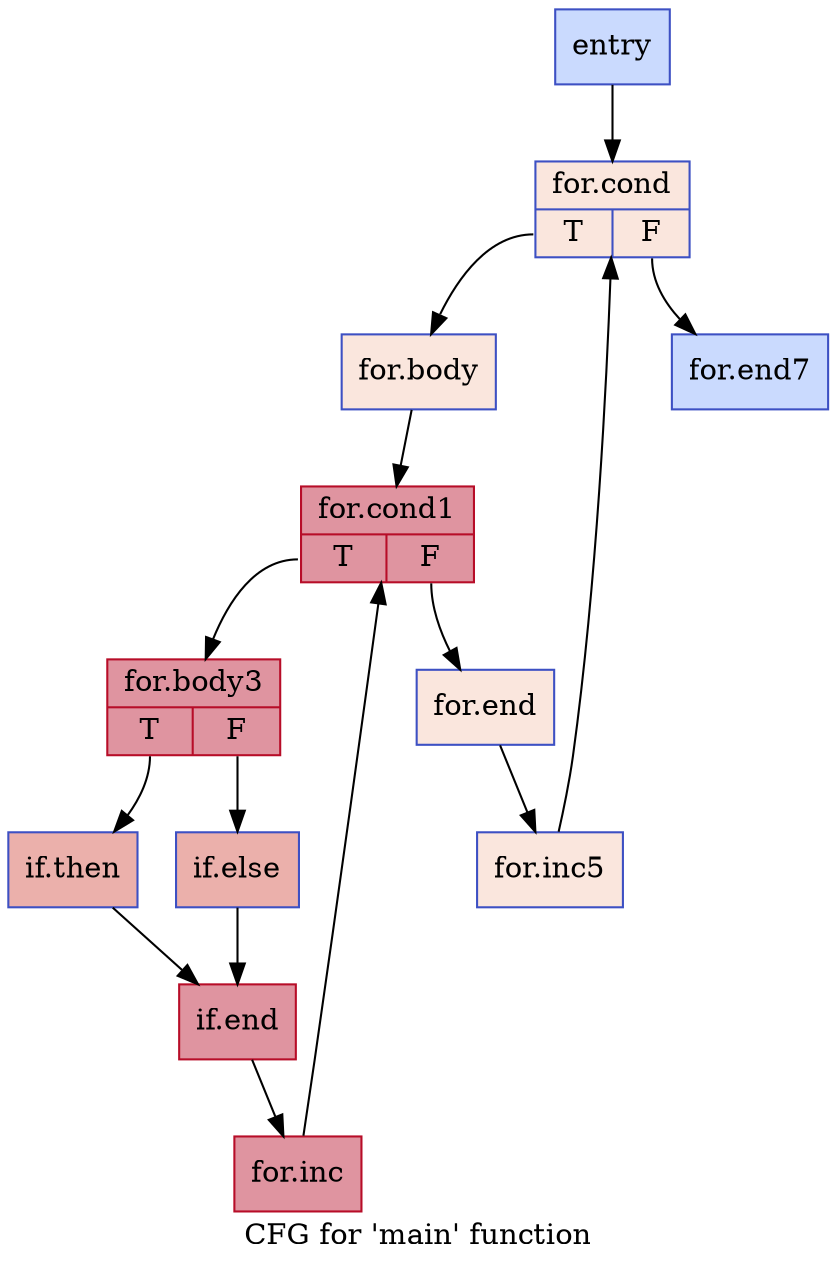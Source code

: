digraph "CFG for 'main' function" {
	label="CFG for 'main' function";

	Node0x647af579f1e0 [shape=record,color="#3d50c3ff", style=filled, fillcolor="#88abfd70",label="{entry}"];
	Node0x647af579f1e0 -> Node0x647af579f230;
	Node0x647af579f230 [shape=record,color="#3d50c3ff", style=filled, fillcolor="#f3c7b170",label="{for.cond|{<s0>T|<s1>F}}"];
	Node0x647af579f230:s0 -> Node0x647af579f4f0;
	Node0x647af579f230:s1 -> Node0x647af579f5d0;
	Node0x647af579f4f0 [shape=record,color="#3d50c3ff", style=filled, fillcolor="#f3c7b170",label="{for.body}"];
	Node0x647af579f4f0 -> Node0x647af579f760;
	Node0x647af579f760 [shape=record,color="#b70d28ff", style=filled, fillcolor="#b70d2870",label="{for.cond1|{<s0>T|<s1>F}}"];
	Node0x647af579f760:s0 -> Node0x647af579fc90;
	Node0x647af579f760:s1 -> Node0x647af579fd70;
	Node0x647af579fc90 [shape=record,color="#b70d28ff", style=filled, fillcolor="#b70d2870",label="{for.body3|{<s0>T|<s1>F}}"];
	Node0x647af579fc90:s0 -> Node0x647af57a05e0;
	Node0x647af579fc90:s1 -> Node0x647af57a0650;
	Node0x647af57a05e0 [shape=record,color="#3d50c3ff", style=filled, fillcolor="#d24b4070",label="{if.then}"];
	Node0x647af57a05e0 -> Node0x647af57a08e0;
	Node0x647af57a0650 [shape=record,color="#3d50c3ff", style=filled, fillcolor="#d24b4070",label="{if.else}"];
	Node0x647af57a0650 -> Node0x647af57a08e0;
	Node0x647af57a08e0 [shape=record,color="#b70d28ff", style=filled, fillcolor="#b70d2870",label="{if.end}"];
	Node0x647af57a08e0 -> Node0x647af579f8a0;
	Node0x647af579f8a0 [shape=record,color="#b70d28ff", style=filled, fillcolor="#b70d2870",label="{for.inc}"];
	Node0x647af579f8a0 -> Node0x647af579f760;
	Node0x647af579fd70 [shape=record,color="#3d50c3ff", style=filled, fillcolor="#f3c7b170",label="{for.end}"];
	Node0x647af579fd70 -> Node0x647af579f350;
	Node0x647af579f350 [shape=record,color="#3d50c3ff", style=filled, fillcolor="#f3c7b170",label="{for.inc5}"];
	Node0x647af579f350 -> Node0x647af579f230;
	Node0x647af579f5d0 [shape=record,color="#3d50c3ff", style=filled, fillcolor="#88abfd70",label="{for.end7}"];
}

